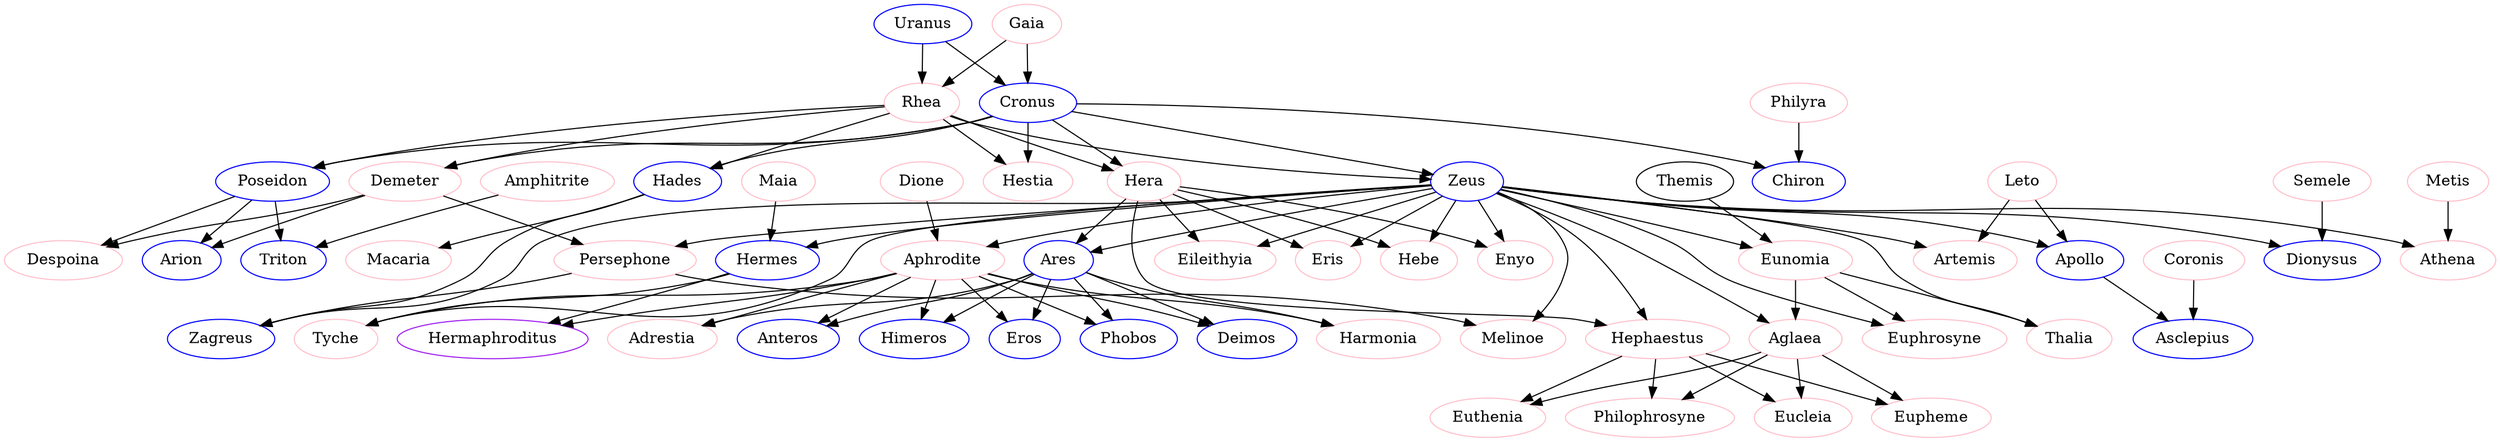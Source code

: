 digraph gods {
  Zeus[color=blue];
  Cronus[color=blue];
  Poseidon[color=blue];
  Ares[color=blue];
  Apollo[color=blue];
  Zagreus[color=blue];
  Hades[color=blue];
  Hermes[color=blue];
  Dionysus[color=blue];
  Uranus[color=blue];
  Chiron[color=blue];
  Triton[color=blue]

  Amphitrite[color=pink]
  Macaria[color=pink];
  Gaia[color=pink];
  Philyra[color=pink];
  Melinoe[color=pink];
  Artemis[color=pink];
  Semele[color=pink];
  Maia[color=pink];
  Aphrodite[color=pink];
  Dione[color=pink];
  Leto[color=pink];
  Hephaestus[color=pink];
  Hestia[color=pink];
  Metis[color=pink];
  Hera[color=pink];
  Athena[color=pink];
  Persephone[color=pink];
  Demeter[color=pink];
  Rhea[color=pink];
  Enyo[color=pink]
  Eileithyia[color=pink]
  Eris[color=pink]
  Hebe[color=pink]

  Cronus -> Zeus;
  Rhea -> Zeus;

  Cronus -> Hera;
  Rhea -> Hera;

  Cronus -> Demeter;
  Rhea -> Demeter;

  Cronus -> Hades;
  Rhea -> Hades;

  Cronus -> Hestia;
  Rhea -> Hestia;

  Cronus -> Poseidon;
  Rhea -> Poseidon;

  Zeus -> Persephone;
  Demeter -> Persephone;

  Zeus -> Ares;
  Hera -> Ares;

  Zeus -> Athena;
  Metis -> Athena;

  Zeus -> Apollo;
  Leto -> Apollo;

  Zeus -> Artemis;
  Leto -> Artemis;

  Persephone -> Melinoe;
  Zeus -> Melinoe;

  Persephone -> Zagreus;
  Zeus -> Zagreus;
  Hades -> Zagreus;

  Zeus -> Aphrodite;
  Dione -> Aphrodite;

  Zeus -> Hermes;
  Maia -> Hermes;

  Zeus -> Dionysus;
  Semele -> Dionysus;

  Zeus -> Hephaestus;
  Hera -> Hephaestus;

  Zeus -> Hebe;
  Hera -> Hebe;

  Zeus -> Eris;
  Hera -> Eris;

  Zeus -> Eileithyia;
  Hera -> Eileithyia;

  Zeus -> Enyo;
  Hera -> Enyo;

  Cronus -> Chiron;
  Philyra -> Chiron;

  Uranus -> Cronus;
  Gaia -> Cronus;

  Uranus -> Rhea;
  Gaia -> Rhea;

  Hades -> Macaria;

  Poseidon -> Triton;
  Amphitrite -> Triton;

  Eros[color=blue]
  Aphrodite -> Eros;
  Ares -> Eros;

  Phobos[color=blue]
  Aphrodite -> Phobos;
  Ares -> Phobos;

  Deimos[color=blue]
  Aphrodite -> Deimos;
  Ares -> Deimos;

  Harmonia[color=pink]
  Adrestia[color=Pink]
  Aphrodite -> Harmonia;
  Ares -> Harmonia;

  Anteros[color=blue]
  Aphrodite -> Anteros;
  Ares -> Anteros;

  Aphrodite -> Adrestia;
  Ares -> Adrestia;

  Himeros[color=blue]
  Aphrodite -> Himeros;
  Ares -> Himeros;

  Hermaphroditus[color=purple]
  Hermes[color=blue]
  Aphrodite -> Hermaphroditus;
  Hermes -> Hermaphroditus;

  Tyche[color=pink]
  Aphrodite -> Tyche;
  Zeus -> Tyche;
  Hermes -> Tyche;

  Eunomia[color=pink]
  Zeus -> Eunomia;
  Themis -> Eunomia;

  Despoina[color=pink]
  Demeter -> Despoina;
  Poseidon -> Despoina;

  Arion[color=blue]
  Demeter -> Arion;
  Poseidon -> Arion;

  Aglaea[color=pink]
  Eunomia[color=pink]
  Zeus -> Aglaea;
  Eunomia -> Aglaea;

  Euphrosyne[color=pink]
  Zeus -> Euphrosyne;
  Eunomia -> Euphrosyne;

  Thalia[color=pink]
  Zeus -> Thalia;
  Eunomia -> Thalia;

  Eucleia[color=pink]
  Aglaea -> Eucleia;
  Hephaestus -> Eucleia;

  Eupheme[color=pink]
  Aglaea -> Eupheme;
  Hephaestus -> Eupheme;

  Euthenia[color=pink]
  Aglaea -> Euthenia;
  Hephaestus -> Euthenia;

  Philophrosyne[color=pink]
  Aglaea -> Philophrosyne;
  Hephaestus -> Philophrosyne;

  Coronis[color=pink]
  Asclepius[color=blue]
  Apollo -> Asclepius;
  Coronis -> Asclepius;
}
